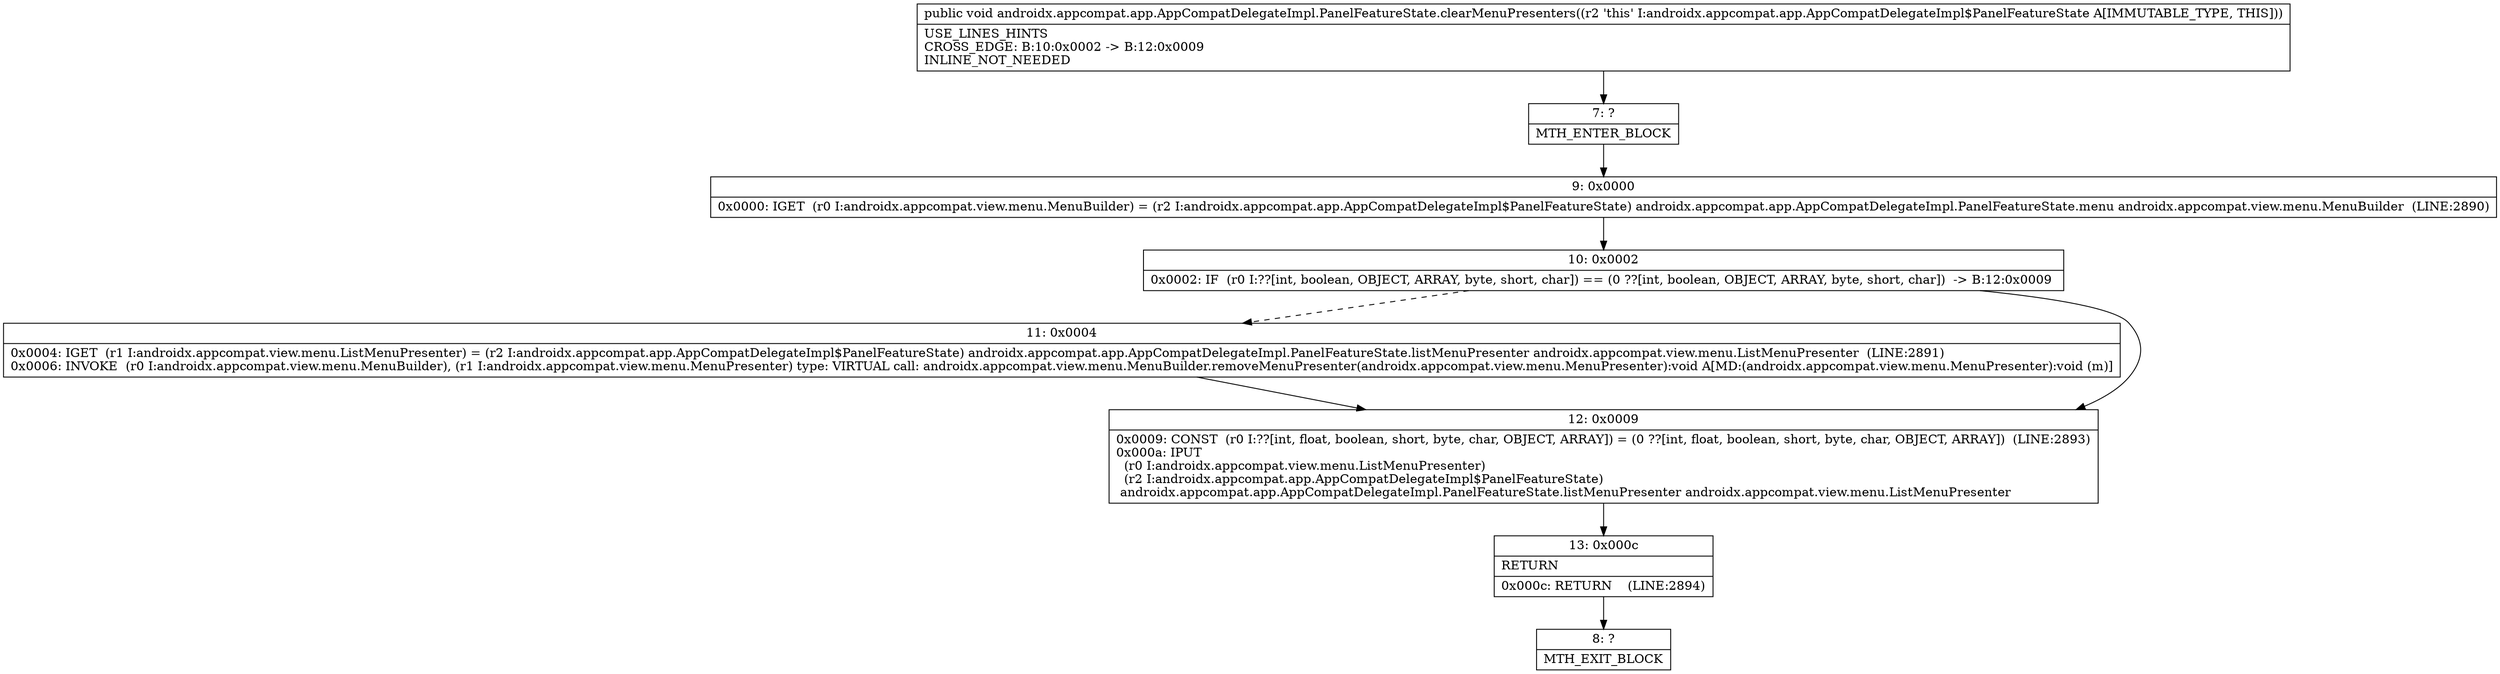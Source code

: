 digraph "CFG forandroidx.appcompat.app.AppCompatDelegateImpl.PanelFeatureState.clearMenuPresenters()V" {
Node_7 [shape=record,label="{7\:\ ?|MTH_ENTER_BLOCK\l}"];
Node_9 [shape=record,label="{9\:\ 0x0000|0x0000: IGET  (r0 I:androidx.appcompat.view.menu.MenuBuilder) = (r2 I:androidx.appcompat.app.AppCompatDelegateImpl$PanelFeatureState) androidx.appcompat.app.AppCompatDelegateImpl.PanelFeatureState.menu androidx.appcompat.view.menu.MenuBuilder  (LINE:2890)\l}"];
Node_10 [shape=record,label="{10\:\ 0x0002|0x0002: IF  (r0 I:??[int, boolean, OBJECT, ARRAY, byte, short, char]) == (0 ??[int, boolean, OBJECT, ARRAY, byte, short, char])  \-\> B:12:0x0009 \l}"];
Node_11 [shape=record,label="{11\:\ 0x0004|0x0004: IGET  (r1 I:androidx.appcompat.view.menu.ListMenuPresenter) = (r2 I:androidx.appcompat.app.AppCompatDelegateImpl$PanelFeatureState) androidx.appcompat.app.AppCompatDelegateImpl.PanelFeatureState.listMenuPresenter androidx.appcompat.view.menu.ListMenuPresenter  (LINE:2891)\l0x0006: INVOKE  (r0 I:androidx.appcompat.view.menu.MenuBuilder), (r1 I:androidx.appcompat.view.menu.MenuPresenter) type: VIRTUAL call: androidx.appcompat.view.menu.MenuBuilder.removeMenuPresenter(androidx.appcompat.view.menu.MenuPresenter):void A[MD:(androidx.appcompat.view.menu.MenuPresenter):void (m)]\l}"];
Node_12 [shape=record,label="{12\:\ 0x0009|0x0009: CONST  (r0 I:??[int, float, boolean, short, byte, char, OBJECT, ARRAY]) = (0 ??[int, float, boolean, short, byte, char, OBJECT, ARRAY])  (LINE:2893)\l0x000a: IPUT  \l  (r0 I:androidx.appcompat.view.menu.ListMenuPresenter)\l  (r2 I:androidx.appcompat.app.AppCompatDelegateImpl$PanelFeatureState)\l androidx.appcompat.app.AppCompatDelegateImpl.PanelFeatureState.listMenuPresenter androidx.appcompat.view.menu.ListMenuPresenter \l}"];
Node_13 [shape=record,label="{13\:\ 0x000c|RETURN\l|0x000c: RETURN    (LINE:2894)\l}"];
Node_8 [shape=record,label="{8\:\ ?|MTH_EXIT_BLOCK\l}"];
MethodNode[shape=record,label="{public void androidx.appcompat.app.AppCompatDelegateImpl.PanelFeatureState.clearMenuPresenters((r2 'this' I:androidx.appcompat.app.AppCompatDelegateImpl$PanelFeatureState A[IMMUTABLE_TYPE, THIS]))  | USE_LINES_HINTS\lCROSS_EDGE: B:10:0x0002 \-\> B:12:0x0009\lINLINE_NOT_NEEDED\l}"];
MethodNode -> Node_7;Node_7 -> Node_9;
Node_9 -> Node_10;
Node_10 -> Node_11[style=dashed];
Node_10 -> Node_12;
Node_11 -> Node_12;
Node_12 -> Node_13;
Node_13 -> Node_8;
}

